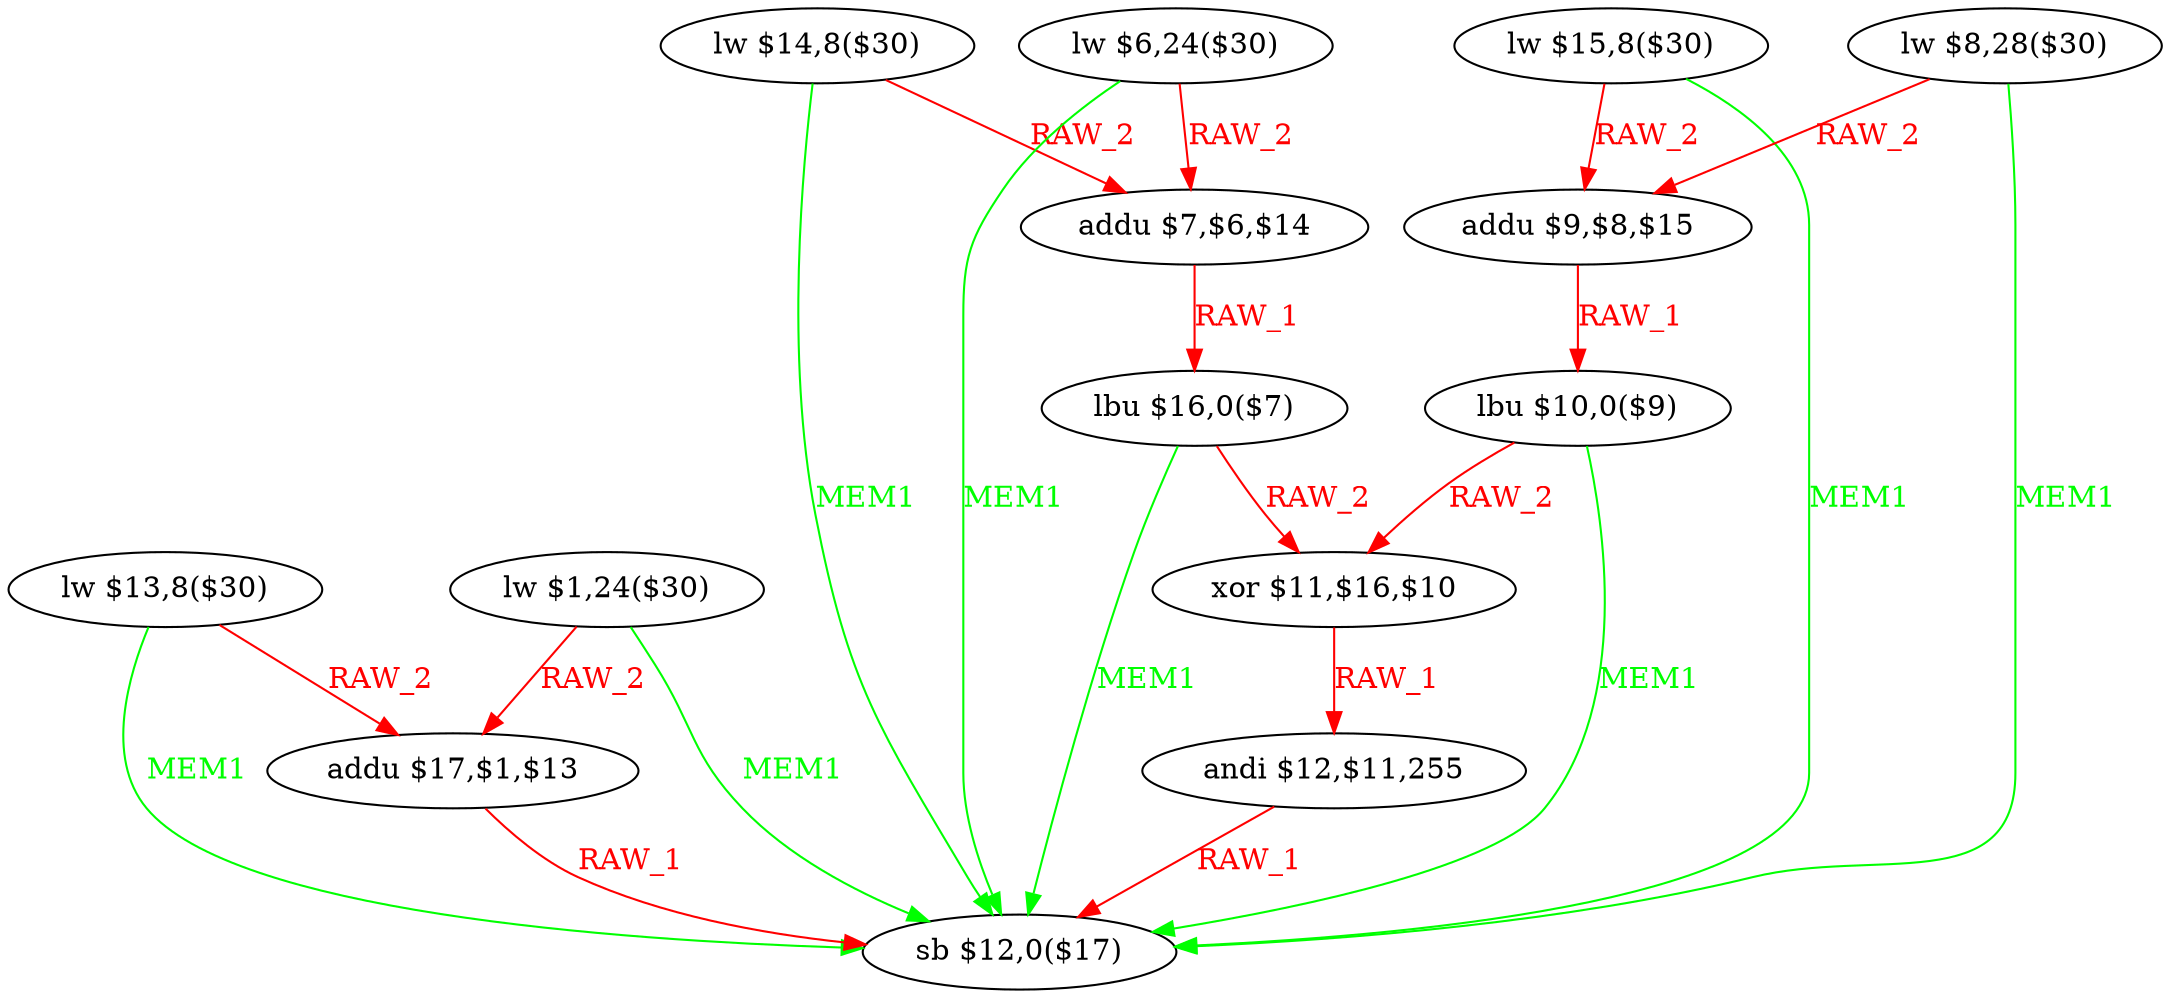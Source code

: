 digraph G1 {
node [shape = ellipse];
i0 [label = "lw $13,8($30)"] ;
i0 ->  i2 [color = red, fontcolor = red, label= "RAW_2"];
i0 ->  i13 [color = green, fontcolor = green, label= "MEM1"];
i2 [label = "addu $17,$1,$13"] ;
i2 ->  i13 [color = red, fontcolor = red, label= "RAW_1"];
i13 [label = "sb $12,0($17)"] ;
i1 [label = "lw $1,24($30)"] ;
i1 ->  i2 [color = red, fontcolor = red, label= "RAW_2"];
i1 ->  i13 [color = green, fontcolor = green, label= "MEM1"];
i3 [label = "lw $14,8($30)"] ;
i3 ->  i5 [color = red, fontcolor = red, label= "RAW_2"];
i3 ->  i13 [color = green, fontcolor = green, label= "MEM1"];
i5 [label = "addu $7,$6,$14"] ;
i5 ->  i6 [color = red, fontcolor = red, label= "RAW_1"];
i6 [label = "lbu $16,0($7)"] ;
i6 ->  i11 [color = red, fontcolor = red, label= "RAW_2"];
i6 ->  i13 [color = green, fontcolor = green, label= "MEM1"];
i11 [label = "xor $11,$16,$10"] ;
i11 ->  i12 [color = red, fontcolor = red, label= "RAW_1"];
i12 [label = "andi $12,$11,255"] ;
i12 ->  i13 [color = red, fontcolor = red, label= "RAW_1"];
i4 [label = "lw $6,24($30)"] ;
i4 ->  i5 [color = red, fontcolor = red, label= "RAW_2"];
i4 ->  i13 [color = green, fontcolor = green, label= "MEM1"];
i7 [label = "lw $15,8($30)"] ;
i7 ->  i9 [color = red, fontcolor = red, label= "RAW_2"];
i7 ->  i13 [color = green, fontcolor = green, label= "MEM1"];
i9 [label = "addu $9,$8,$15"] ;
i9 ->  i10 [color = red, fontcolor = red, label= "RAW_1"];
i10 [label = "lbu $10,0($9)"] ;
i10 ->  i11 [color = red, fontcolor = red, label= "RAW_2"];
i10 ->  i13 [color = green, fontcolor = green, label= "MEM1"];
i8 [label = "lw $8,28($30)"] ;
i8 ->  i9 [color = red, fontcolor = red, label= "RAW_2"];
i8 ->  i13 [color = green, fontcolor = green, label= "MEM1"];
}
